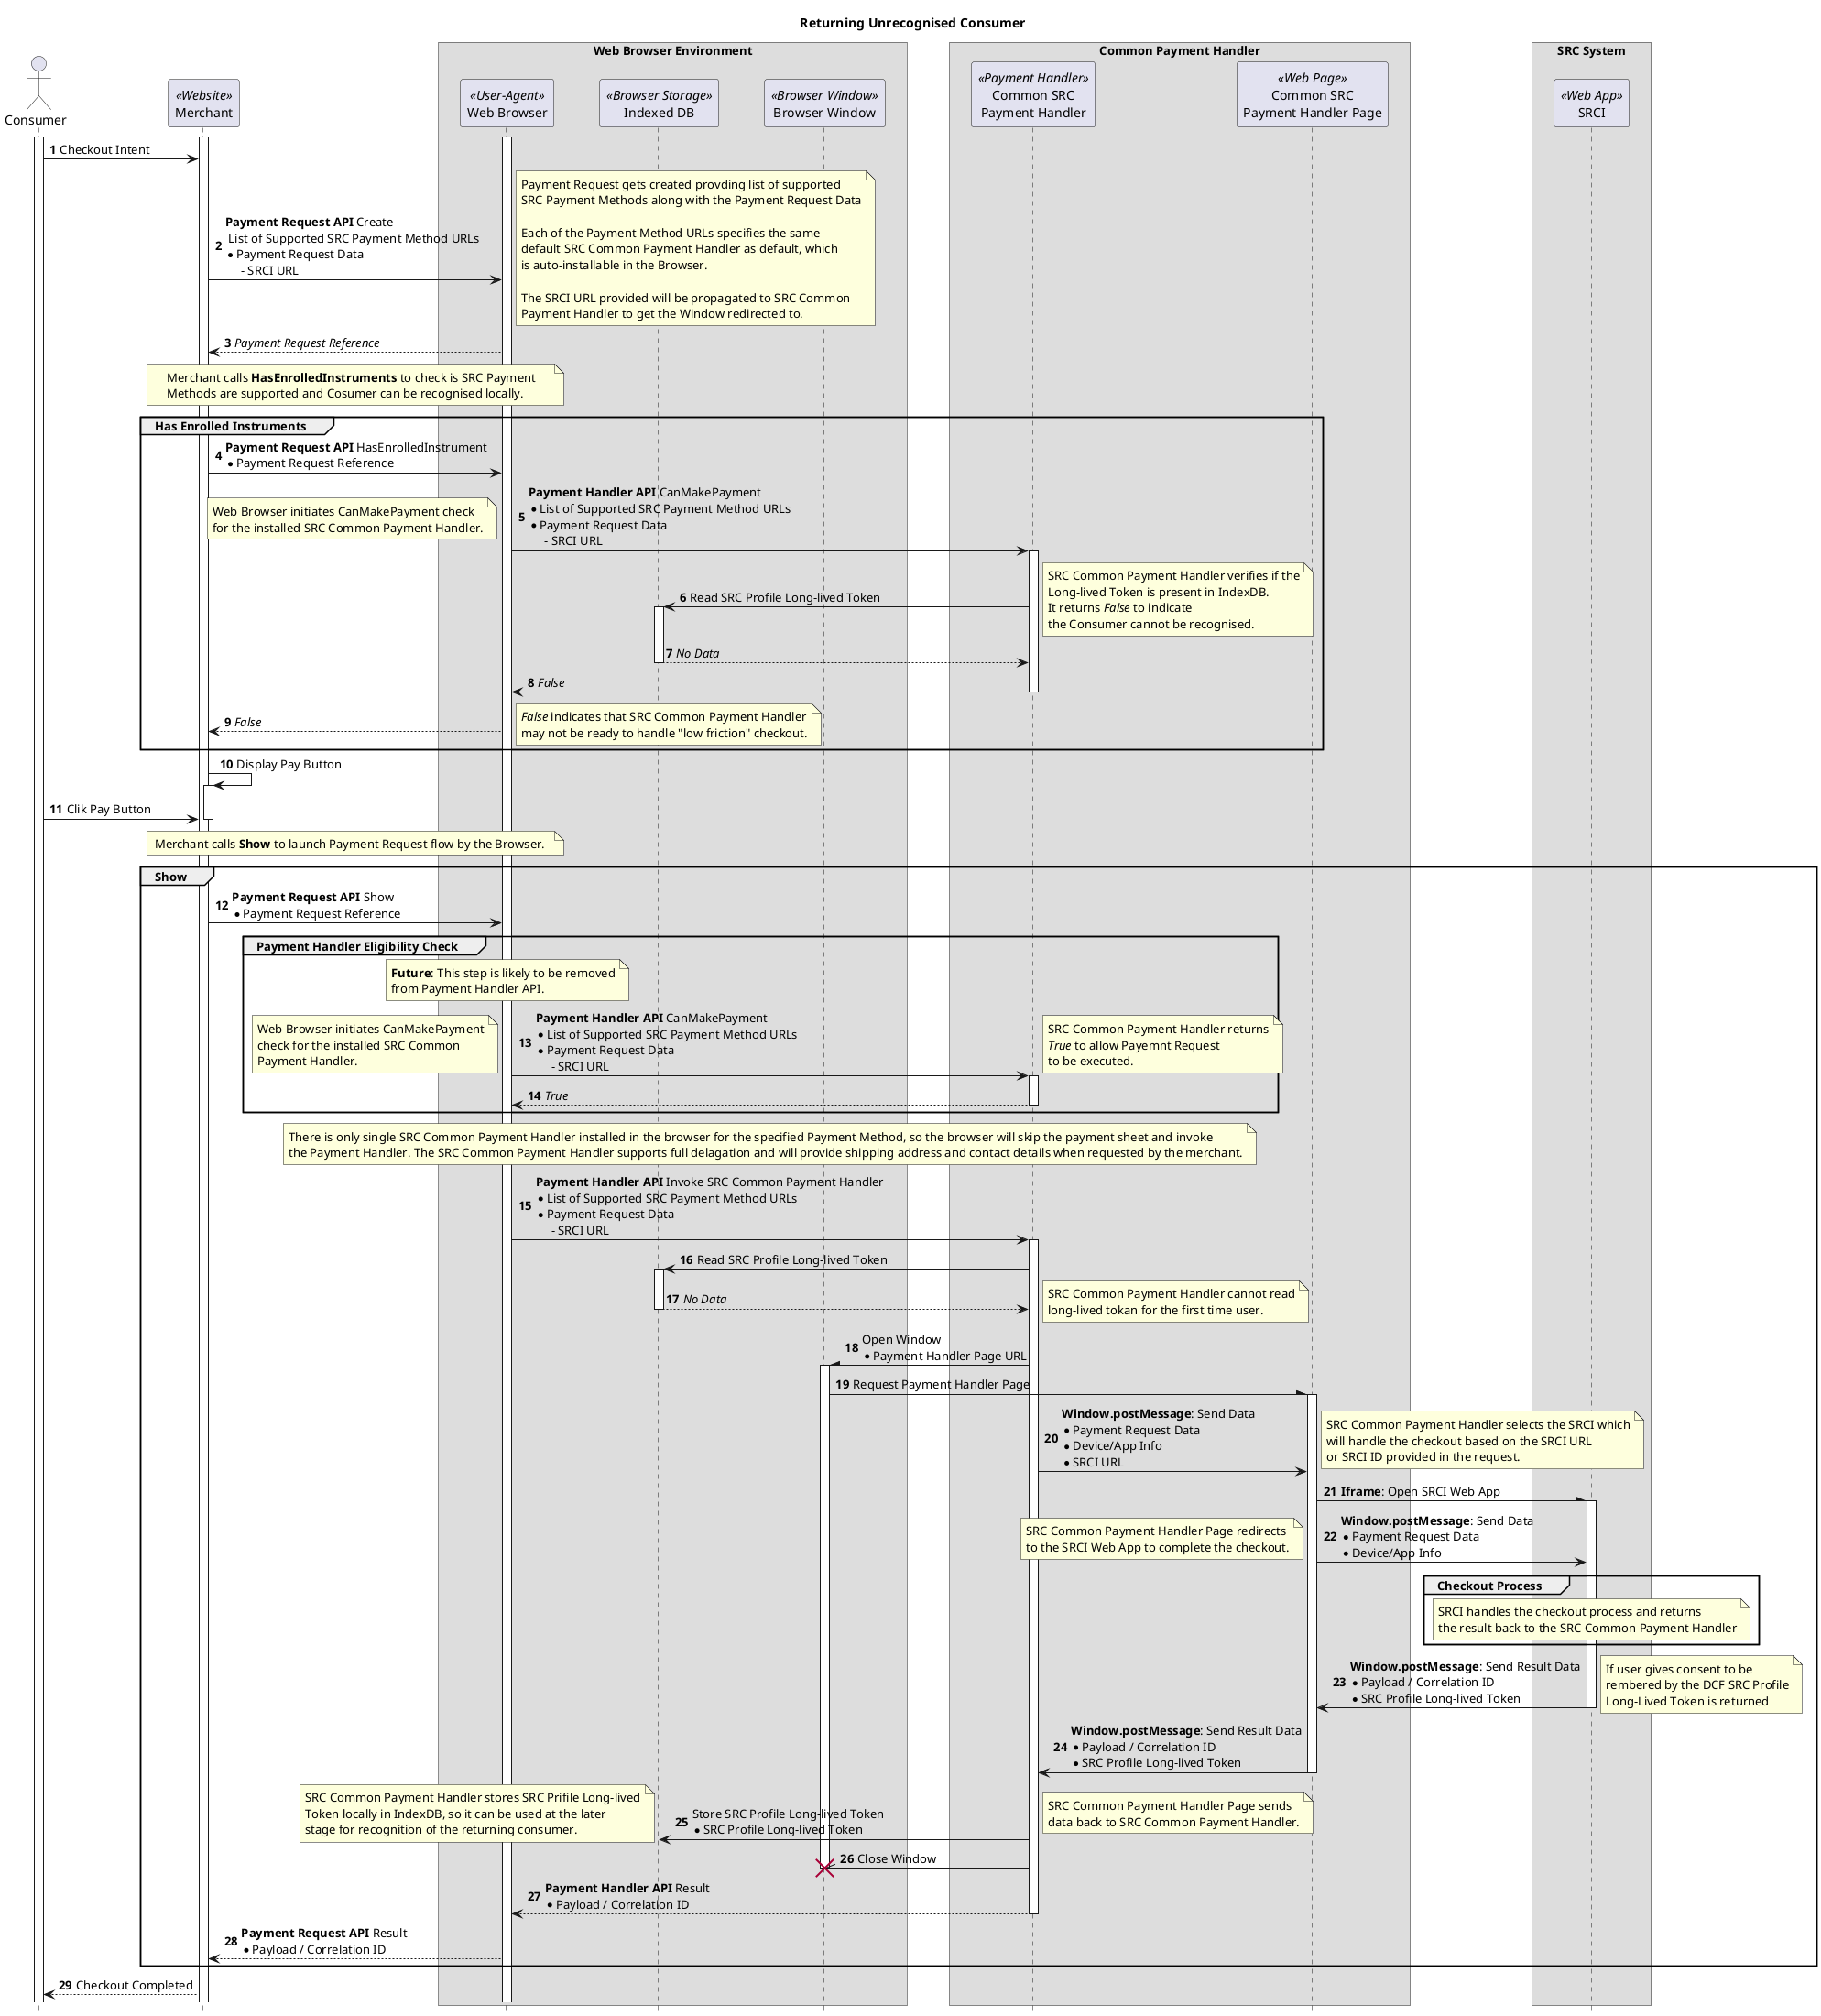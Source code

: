 @startuml

autonumber
hide footbox
skinparam ParticipantPadding 20
skinparam BoxPadding 10

title Returning Unrecognised Consumer

actor Consumer as Consumer
participant Merchant as Merchant <<Website>>

box "Web Browser Environment"
  participant "Web Browser" as Browser <<User-Agent>>
  participant "Indexed DB" as DB <<Browser Storage>>
  participant "Browser Window" as Window <<Browser Window>>
end box

box "Common Payment Handler"
  participant "Common SRC\nPayment Handler" as PH <<Payment Handler>>
  participant "Common SRC\nPayment Handler Page" as Page <<Web Page>>
end box

box "SRC System"
  participant "SRCI" as SRCI <<Web App>>
end box

activate Consumer
activate Merchant
activate Browser

Consumer->Merchant: Checkout Intent
Merchant->Browser: **Payment Request API** Create\n List of Supported SRC Payment Method URLs\n* Payment Request Data\n     - SRCI URL
note right
  Payment Request gets created provding list of supported
  SRC Payment Methods along with the Payment Request Data

  Each of the Payment Method URLs specifies the same
  default SRC Common Payment Handler as default, which
  is auto-installable in the Browser.

  The SRCI URL provided will be propagated to SRC Common
  Payment Handler to get the Window redirected to.
end note
return //Payment Request Reference//

note over Merchant, Browser
  Merchant calls **HasEnrolledInstruments** to check is SRC Payment
  Methods are supported and Cosumer can be recognised locally.
end note
group Has Enrolled Instruments
Merchant->Browser: **Payment Request API** HasEnrolledInstrument\n* Payment Request Reference
Browser->PH: **Payment Handler API** CanMakePayment\n* List of Supported SRC Payment Method URLs\n* Payment Request Data\n     - SRCI URL
activate PH
note left
  Web Browser initiates CanMakePayment check
  for the installed SRC Common Payment Handler.
end note
PH->DB: Read SRC Profile Long-lived Token
activate DB
note right
  SRC Common Payment Handler verifies if the
  Long-lived Token is present in IndexDB.
  It returns //False// to indicate
  the Consumer cannot be recognised.
end note
return //No Data//
return //False//
Browser-->Merchant: //False//
note right
  //False// indicates that SRC Common Payment Handler
  may not be ready to handle "low friction" checkout.
end note
end group
Merchant->Merchant: Display Pay Button
activate Merchant
Consumer->Merchant: Clik Pay Button
deactivate Merchant
note over Merchant, Browser
  Merchant calls **Show** to launch Payment Request flow by the Browser. 
end note
group Show
Merchant->Browser: **Payment Request API** Show\n* Payment Request Reference

group Payment Handler Eligibility Check
note over Browser
  **Future**: This step is likely to be removed
  from Payment Handler API.
end note
Browser->PH: **Payment Handler API** CanMakePayment\n* List of Supported SRC Payment Method URLs\n* Payment Request Data\n     - SRCI URL
activate PH
note left
  Web Browser initiates CanMakePayment
  check for the installed SRC Common
  Payment Handler.
end note
note right
  SRC Common Payment Handler returns
  //True// to allow Payemnt Request
  to be executed.
end note
return //True//
end group

note over Browser, PH
  There is only single SRC Common Payment Handler installed in the browser for the specified Payment Method, so the browser will skip the payment sheet and invoke
  the Payment Handler. The SRC Common Payment Handler supports full delagation and will provide shipping address and contact details when requested by the merchant.
end note
Browser->PH: **Payment Handler API** Invoke SRC Common Payment Handler\n* List of Supported SRC Payment Method URLs\n* Payment Request Data\n     - SRCI URL
activate PH

PH->DB: Read SRC Profile Long-lived Token
activate DB
return //No Data//
note right
    SRC Common Payment Handler cannot read
    long-lived tokan for the first time user.
end note

PH-\Window: Open Window\n* Payment Handler Page URL
activate Window

Window-\Page: Request Payment Handler Page
activate Page
PH->Page: **Window.postMessage**: Send Data\n* Payment Request Data\n* Device/App Info\n* SRCI URL
note right
    SRC Common Payment Handler selects the SRCI which
    will handle the checkout based on the SRCI URL
    or SRCI ID provided in the request.
end note
Page-\SRCI: **Iframe**: Open SRCI Web App
activate SRCI
Page->SRCI: **Window.postMessage**: Send Data\n* Payment Request Data\n* Device/App Info
note left
    SRC Common Payment Handler Page redirects
    to the SRCI Web App to complete the checkout.
end note

group Checkout Process
note over SRCI
    SRCI handles the checkout process and returns
    the result back to the SRC Common Payment Handler
end note
end group

SRCI->Page: **Window.postMessage**: Send Result Data\n* Payload / Correlation ID\n* SRC Profile Long-lived Token
deactivate SRCI
note right
  If user gives consent to be
  rembered by the DCF SRC Profile
  Long-Lived Token is returned
end note
Page->PH: **Window.postMessage**: Send Result Data\n* Payload / Correlation ID\n* SRC Profile Long-lived Token
deactivate Page
PH->DB: Store SRC Profile Long-lived Token\n* SRC Profile Long-lived Token
note left
    SRC Common Payment Handler stores SRC Prifile Long-lived
    Token locally in IndexDB, so it can be used at the later
    stage for recognition of the returning consumer.
end note
deactivate Page
note right
    SRC Common Payment Handler Page sends
    data back to SRC Common Payment Handler.
end note
PH-\\Window!!: Close Window

PH-->Browser: **Payment Handler API** Result\n* Payload / Correlation ID
deactivate PH
Browser-->Merchant: **Payment Request API** Result\n* Payload / Correlation ID
end group

Merchant-->Consumer: Checkout Completed

@enduml
